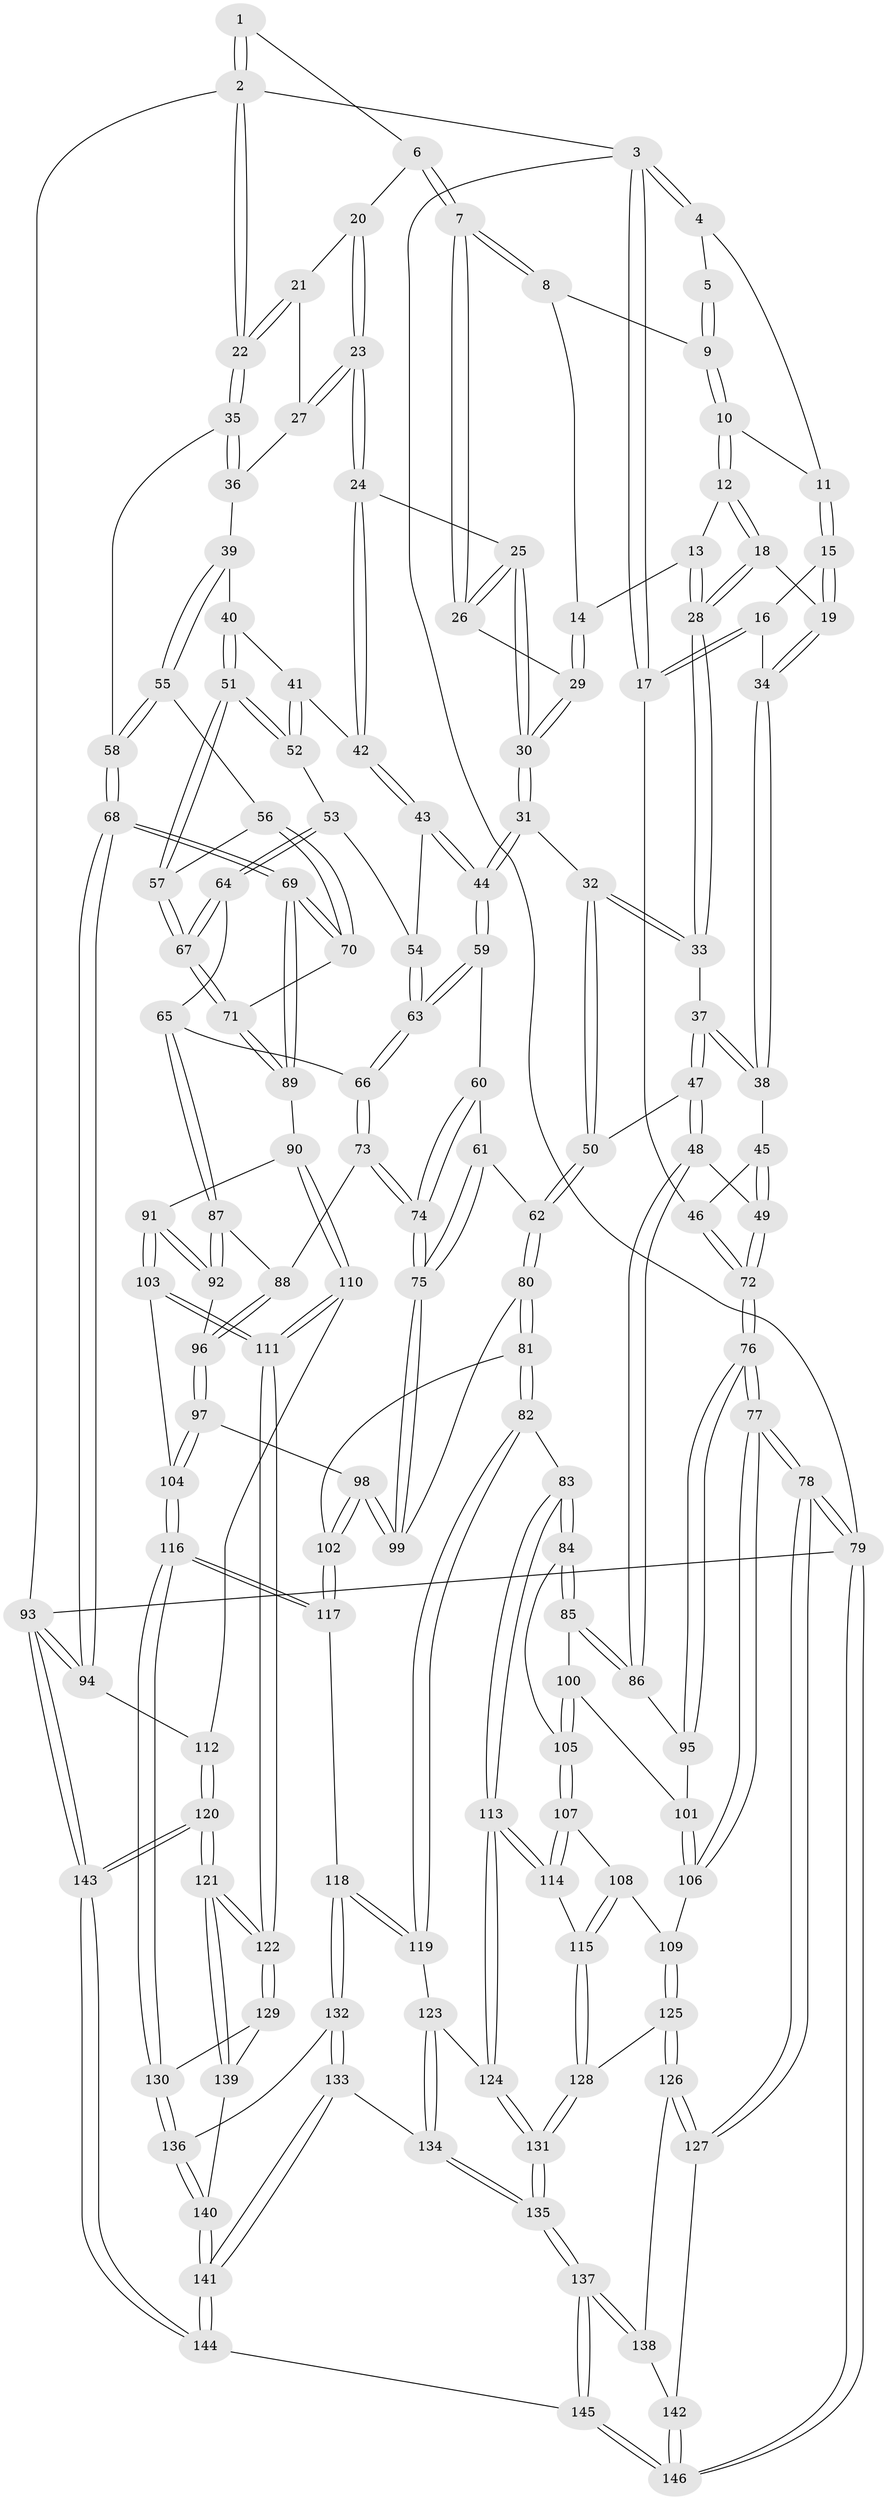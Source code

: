 // Generated by graph-tools (version 1.1) at 2025/17/03/09/25 04:17:03]
// undirected, 146 vertices, 362 edges
graph export_dot {
graph [start="1"]
  node [color=gray90,style=filled];
  1 [pos="+0.6433265770674678+0"];
  2 [pos="+1+0"];
  3 [pos="+0+0"];
  4 [pos="+0.24636569732087493+0"];
  5 [pos="+0.5659546232021795+0"];
  6 [pos="+0.67891956933514+0.0030564845648502837"];
  7 [pos="+0.5438011045174724+0.11736721050987803"];
  8 [pos="+0.4904086906917869+0.05824521288242419"];
  9 [pos="+0.49344489429742555+0.030081913610699878"];
  10 [pos="+0.33348908517106446+0.029418377180785577"];
  11 [pos="+0.2568458037330784+0"];
  12 [pos="+0.3868443985424541+0.09720931519507253"];
  13 [pos="+0.3872379390086829+0.09752071368835924"];
  14 [pos="+0.4100750735034928+0.10642347050505929"];
  15 [pos="+0.2119418058623852+0.06364117436883006"];
  16 [pos="+0+0.04796727408036863"];
  17 [pos="+0+0"];
  18 [pos="+0.3155941525210896+0.1588344365307897"];
  19 [pos="+0.19914759749534963+0.11777977381224627"];
  20 [pos="+0.6799268376706424+0.004896404114073474"];
  21 [pos="+0.8828345217506731+0.028726105788976632"];
  22 [pos="+1+0"];
  23 [pos="+0.7377735346970749+0.13857426771152087"];
  24 [pos="+0.718893146619498+0.19188514977203378"];
  25 [pos="+0.544152608639054+0.1596872879135417"];
  26 [pos="+0.541986200975315+0.14171285494449024"];
  27 [pos="+0.8079669767749355+0.12594795175280118"];
  28 [pos="+0.34832737627179294+0.21031739005459554"];
  29 [pos="+0.41456456930311897+0.11389769742797275"];
  30 [pos="+0.47073288542912683+0.27379854521122554"];
  31 [pos="+0.4701026861116454+0.27676729464865135"];
  32 [pos="+0.438351927261523+0.2838377623082329"];
  33 [pos="+0.3563350889306013+0.26582107913211556"];
  34 [pos="+0.16436944962415295+0.18803244237816924"];
  35 [pos="+1+0"];
  36 [pos="+0.9168502015330078+0.1703450749582546"];
  37 [pos="+0.31605839602469143+0.27480896114415365"];
  38 [pos="+0.16408027082186546+0.19292368885620112"];
  39 [pos="+0.9025633825929882+0.2961806229014625"];
  40 [pos="+0.8227445866552734+0.29570185706835295"];
  41 [pos="+0.7861166413252078+0.28726983555489044"];
  42 [pos="+0.720376132457292+0.25372520945635696"];
  43 [pos="+0.6671385371490663+0.3072216423335137"];
  44 [pos="+0.58223084124544+0.366100514451222"];
  45 [pos="+0.1534670357498771+0.20776436403026893"];
  46 [pos="+0+0.11855142377406737"];
  47 [pos="+0.24086434209837249+0.44244043337269107"];
  48 [pos="+0.14597332611151898+0.4662296795881878"];
  49 [pos="+0.05428794389386922+0.40154361831310653"];
  50 [pos="+0.3501954215375036+0.4693780338778491"];
  51 [pos="+0.8296257401687972+0.4295870595904832"];
  52 [pos="+0.7822970165418014+0.42483321750604036"];
  53 [pos="+0.7792009663482973+0.42625966126361764"];
  54 [pos="+0.7662500748335852+0.4247816477960257"];
  55 [pos="+0.9713075133016766+0.35182154890836903"];
  56 [pos="+0.9511061319247539+0.3779423068573624"];
  57 [pos="+0.8390035709519751+0.4347364449669039"];
  58 [pos="+1+0.35410368866461284"];
  59 [pos="+0.5820350449117766+0.3871329560143621"];
  60 [pos="+0.5683949021399024+0.4076595073017929"];
  61 [pos="+0.5508085087880424+0.42741156991238877"];
  62 [pos="+0.42748516829716643+0.5422958616152518"];
  63 [pos="+0.6702892665375972+0.4677261844429849"];
  64 [pos="+0.7667957330327525+0.5341796514478628"];
  65 [pos="+0.7505374435064538+0.5382445394216836"];
  66 [pos="+0.6904483651963174+0.5085596151507129"];
  67 [pos="+0.851650244115138+0.5429749645449798"];
  68 [pos="+1+0.5873131538078332"];
  69 [pos="+1+0.5869130584112741"];
  70 [pos="+0.9184158691516797+0.5162654185490622"];
  71 [pos="+0.8598128684961359+0.5486552478556589"];
  72 [pos="+0+0.4078597030358848"];
  73 [pos="+0.6341708803751378+0.5835218262414851"];
  74 [pos="+0.6155243724446321+0.5898928057521577"];
  75 [pos="+0.5863149823438792+0.6113847025425154"];
  76 [pos="+0+0.6355037418679765"];
  77 [pos="+0+0.704709779044342"];
  78 [pos="+0+0.9931242522079582"];
  79 [pos="+0+1"];
  80 [pos="+0.4303821838341344+0.5855008463545869"];
  81 [pos="+0.3923522969377415+0.6415183558462574"];
  82 [pos="+0.3220384601317685+0.6935880137148265"];
  83 [pos="+0.3175007543353709+0.6952999010870394"];
  84 [pos="+0.24242319150600997+0.6502114077119703"];
  85 [pos="+0.17919747448736728+0.5787239496333764"];
  86 [pos="+0.15627785858219723+0.5358970165563959"];
  87 [pos="+0.740352174023685+0.5836841460588047"];
  88 [pos="+0.6731934653039422+0.6096210457653662"];
  89 [pos="+0.8730437874233371+0.6210321697537404"];
  90 [pos="+0.8587805103554852+0.673270471229609"];
  91 [pos="+0.7690666637312584+0.6839280750634981"];
  92 [pos="+0.7529419055876063+0.6613439158656497"];
  93 [pos="+1+1"];
  94 [pos="+1+0.7084182540612569"];
  95 [pos="+0.07180702208750372+0.6247729922570235"];
  96 [pos="+0.6859785503699857+0.6422466271798547"];
  97 [pos="+0.6094525503905779+0.7105373278454057"];
  98 [pos="+0.5938029651332872+0.7010403860593668"];
  99 [pos="+0.5641004191792044+0.6333926113028913"];
  100 [pos="+0.10870153373956852+0.7026050567579223"];
  101 [pos="+0.059211370904092286+0.7056738560537956"];
  102 [pos="+0.5047099944095633+0.7660100942453661"];
  103 [pos="+0.7098123569459682+0.7645086592235806"];
  104 [pos="+0.6587698583566918+0.7646893123736684"];
  105 [pos="+0.14547817452398434+0.7324508746313598"];
  106 [pos="+0.02921436987829804+0.7298743828453459"];
  107 [pos="+0.14577602110272064+0.7389155035169916"];
  108 [pos="+0.11801023817092283+0.7601567991484914"];
  109 [pos="+0.07353418042083605+0.7893952927599927"];
  110 [pos="+0.8750661064952648+0.6967981855344735"];
  111 [pos="+0.801185827206709+0.8708801838305407"];
  112 [pos="+0.9562039798555745+0.7411717696376995"];
  113 [pos="+0.2894321721852879+0.7719641401361098"];
  114 [pos="+0.18118038517711044+0.7882683075442352"];
  115 [pos="+0.1572229326839275+0.8177374350954144"];
  116 [pos="+0.6077705237317166+0.8546760849938473"];
  117 [pos="+0.49606817349173815+0.8063624198316678"];
  118 [pos="+0.4719400345736057+0.8250554480674196"];
  119 [pos="+0.4331649498425559+0.8031712851620337"];
  120 [pos="+0.8636767660290257+0.9797263374180754"];
  121 [pos="+0.8322592248053993+0.9465708972904427"];
  122 [pos="+0.8195269533149283+0.9248492885811617"];
  123 [pos="+0.3531640463091132+0.8439742850484181"];
  124 [pos="+0.29204056249322125+0.7942987408941213"];
  125 [pos="+0.08781531541115263+0.8497291292409562"];
  126 [pos="+0.07594986348978772+0.8789023193154719"];
  127 [pos="+0+0.9163999241809411"];
  128 [pos="+0.15588268986437462+0.8195054955899203"];
  129 [pos="+0.6157484012386539+0.8655805208180489"];
  130 [pos="+0.6084054231298328+0.8616008060747077"];
  131 [pos="+0.24401719208451764+0.9136277408517165"];
  132 [pos="+0.45203006412774654+0.8930525615682627"];
  133 [pos="+0.437721042252369+0.9184946605330484"];
  134 [pos="+0.389536027460505+0.8925783020229087"];
  135 [pos="+0.24046100030671685+0.9425749537155148"];
  136 [pos="+0.5965458998897623+0.8846652473897144"];
  137 [pos="+0.23489067250855894+0.9571542184741547"];
  138 [pos="+0.1121306444143848+0.9134472740233872"];
  139 [pos="+0.6811876108652467+0.9497742640876207"];
  140 [pos="+0.5705791620665165+1"];
  141 [pos="+0.47575078838866885+1"];
  142 [pos="+0.09209511782502731+0.9950699594815178"];
  143 [pos="+1+1"];
  144 [pos="+0.47002814956005223+1"];
  145 [pos="+0.30310095971007417+1"];
  146 [pos="+0.10445080061433884+1"];
  1 -- 2;
  1 -- 2;
  1 -- 6;
  2 -- 3;
  2 -- 22;
  2 -- 22;
  2 -- 93;
  3 -- 4;
  3 -- 4;
  3 -- 17;
  3 -- 17;
  3 -- 79;
  4 -- 5;
  4 -- 11;
  5 -- 9;
  5 -- 9;
  6 -- 7;
  6 -- 7;
  6 -- 20;
  7 -- 8;
  7 -- 8;
  7 -- 26;
  7 -- 26;
  8 -- 9;
  8 -- 14;
  9 -- 10;
  9 -- 10;
  10 -- 11;
  10 -- 12;
  10 -- 12;
  11 -- 15;
  11 -- 15;
  12 -- 13;
  12 -- 18;
  12 -- 18;
  13 -- 14;
  13 -- 28;
  13 -- 28;
  14 -- 29;
  14 -- 29;
  15 -- 16;
  15 -- 19;
  15 -- 19;
  16 -- 17;
  16 -- 17;
  16 -- 34;
  17 -- 46;
  18 -- 19;
  18 -- 28;
  18 -- 28;
  19 -- 34;
  19 -- 34;
  20 -- 21;
  20 -- 23;
  20 -- 23;
  21 -- 22;
  21 -- 22;
  21 -- 27;
  22 -- 35;
  22 -- 35;
  23 -- 24;
  23 -- 24;
  23 -- 27;
  23 -- 27;
  24 -- 25;
  24 -- 42;
  24 -- 42;
  25 -- 26;
  25 -- 26;
  25 -- 30;
  25 -- 30;
  26 -- 29;
  27 -- 36;
  28 -- 33;
  28 -- 33;
  29 -- 30;
  29 -- 30;
  30 -- 31;
  30 -- 31;
  31 -- 32;
  31 -- 44;
  31 -- 44;
  32 -- 33;
  32 -- 33;
  32 -- 50;
  32 -- 50;
  33 -- 37;
  34 -- 38;
  34 -- 38;
  35 -- 36;
  35 -- 36;
  35 -- 58;
  36 -- 39;
  37 -- 38;
  37 -- 38;
  37 -- 47;
  37 -- 47;
  38 -- 45;
  39 -- 40;
  39 -- 55;
  39 -- 55;
  40 -- 41;
  40 -- 51;
  40 -- 51;
  41 -- 42;
  41 -- 52;
  41 -- 52;
  42 -- 43;
  42 -- 43;
  43 -- 44;
  43 -- 44;
  43 -- 54;
  44 -- 59;
  44 -- 59;
  45 -- 46;
  45 -- 49;
  45 -- 49;
  46 -- 72;
  46 -- 72;
  47 -- 48;
  47 -- 48;
  47 -- 50;
  48 -- 49;
  48 -- 86;
  48 -- 86;
  49 -- 72;
  49 -- 72;
  50 -- 62;
  50 -- 62;
  51 -- 52;
  51 -- 52;
  51 -- 57;
  51 -- 57;
  52 -- 53;
  53 -- 54;
  53 -- 64;
  53 -- 64;
  54 -- 63;
  54 -- 63;
  55 -- 56;
  55 -- 58;
  55 -- 58;
  56 -- 57;
  56 -- 70;
  56 -- 70;
  57 -- 67;
  57 -- 67;
  58 -- 68;
  58 -- 68;
  59 -- 60;
  59 -- 63;
  59 -- 63;
  60 -- 61;
  60 -- 74;
  60 -- 74;
  61 -- 62;
  61 -- 75;
  61 -- 75;
  62 -- 80;
  62 -- 80;
  63 -- 66;
  63 -- 66;
  64 -- 65;
  64 -- 67;
  64 -- 67;
  65 -- 66;
  65 -- 87;
  65 -- 87;
  66 -- 73;
  66 -- 73;
  67 -- 71;
  67 -- 71;
  68 -- 69;
  68 -- 69;
  68 -- 94;
  68 -- 94;
  69 -- 70;
  69 -- 70;
  69 -- 89;
  69 -- 89;
  70 -- 71;
  71 -- 89;
  71 -- 89;
  72 -- 76;
  72 -- 76;
  73 -- 74;
  73 -- 74;
  73 -- 88;
  74 -- 75;
  74 -- 75;
  75 -- 99;
  75 -- 99;
  76 -- 77;
  76 -- 77;
  76 -- 95;
  76 -- 95;
  77 -- 78;
  77 -- 78;
  77 -- 106;
  77 -- 106;
  78 -- 79;
  78 -- 79;
  78 -- 127;
  78 -- 127;
  79 -- 146;
  79 -- 146;
  79 -- 93;
  80 -- 81;
  80 -- 81;
  80 -- 99;
  81 -- 82;
  81 -- 82;
  81 -- 102;
  82 -- 83;
  82 -- 119;
  82 -- 119;
  83 -- 84;
  83 -- 84;
  83 -- 113;
  83 -- 113;
  84 -- 85;
  84 -- 85;
  84 -- 105;
  85 -- 86;
  85 -- 86;
  85 -- 100;
  86 -- 95;
  87 -- 88;
  87 -- 92;
  87 -- 92;
  88 -- 96;
  88 -- 96;
  89 -- 90;
  90 -- 91;
  90 -- 110;
  90 -- 110;
  91 -- 92;
  91 -- 92;
  91 -- 103;
  91 -- 103;
  92 -- 96;
  93 -- 94;
  93 -- 94;
  93 -- 143;
  93 -- 143;
  94 -- 112;
  95 -- 101;
  96 -- 97;
  96 -- 97;
  97 -- 98;
  97 -- 104;
  97 -- 104;
  98 -- 99;
  98 -- 99;
  98 -- 102;
  98 -- 102;
  100 -- 101;
  100 -- 105;
  100 -- 105;
  101 -- 106;
  101 -- 106;
  102 -- 117;
  102 -- 117;
  103 -- 104;
  103 -- 111;
  103 -- 111;
  104 -- 116;
  104 -- 116;
  105 -- 107;
  105 -- 107;
  106 -- 109;
  107 -- 108;
  107 -- 114;
  107 -- 114;
  108 -- 109;
  108 -- 115;
  108 -- 115;
  109 -- 125;
  109 -- 125;
  110 -- 111;
  110 -- 111;
  110 -- 112;
  111 -- 122;
  111 -- 122;
  112 -- 120;
  112 -- 120;
  113 -- 114;
  113 -- 114;
  113 -- 124;
  113 -- 124;
  114 -- 115;
  115 -- 128;
  115 -- 128;
  116 -- 117;
  116 -- 117;
  116 -- 130;
  116 -- 130;
  117 -- 118;
  118 -- 119;
  118 -- 119;
  118 -- 132;
  118 -- 132;
  119 -- 123;
  120 -- 121;
  120 -- 121;
  120 -- 143;
  120 -- 143;
  121 -- 122;
  121 -- 122;
  121 -- 139;
  121 -- 139;
  122 -- 129;
  122 -- 129;
  123 -- 124;
  123 -- 134;
  123 -- 134;
  124 -- 131;
  124 -- 131;
  125 -- 126;
  125 -- 126;
  125 -- 128;
  126 -- 127;
  126 -- 127;
  126 -- 138;
  127 -- 142;
  128 -- 131;
  128 -- 131;
  129 -- 130;
  129 -- 139;
  130 -- 136;
  130 -- 136;
  131 -- 135;
  131 -- 135;
  132 -- 133;
  132 -- 133;
  132 -- 136;
  133 -- 134;
  133 -- 141;
  133 -- 141;
  134 -- 135;
  134 -- 135;
  135 -- 137;
  135 -- 137;
  136 -- 140;
  136 -- 140;
  137 -- 138;
  137 -- 138;
  137 -- 145;
  137 -- 145;
  138 -- 142;
  139 -- 140;
  140 -- 141;
  140 -- 141;
  141 -- 144;
  141 -- 144;
  142 -- 146;
  142 -- 146;
  143 -- 144;
  143 -- 144;
  144 -- 145;
  145 -- 146;
  145 -- 146;
}
